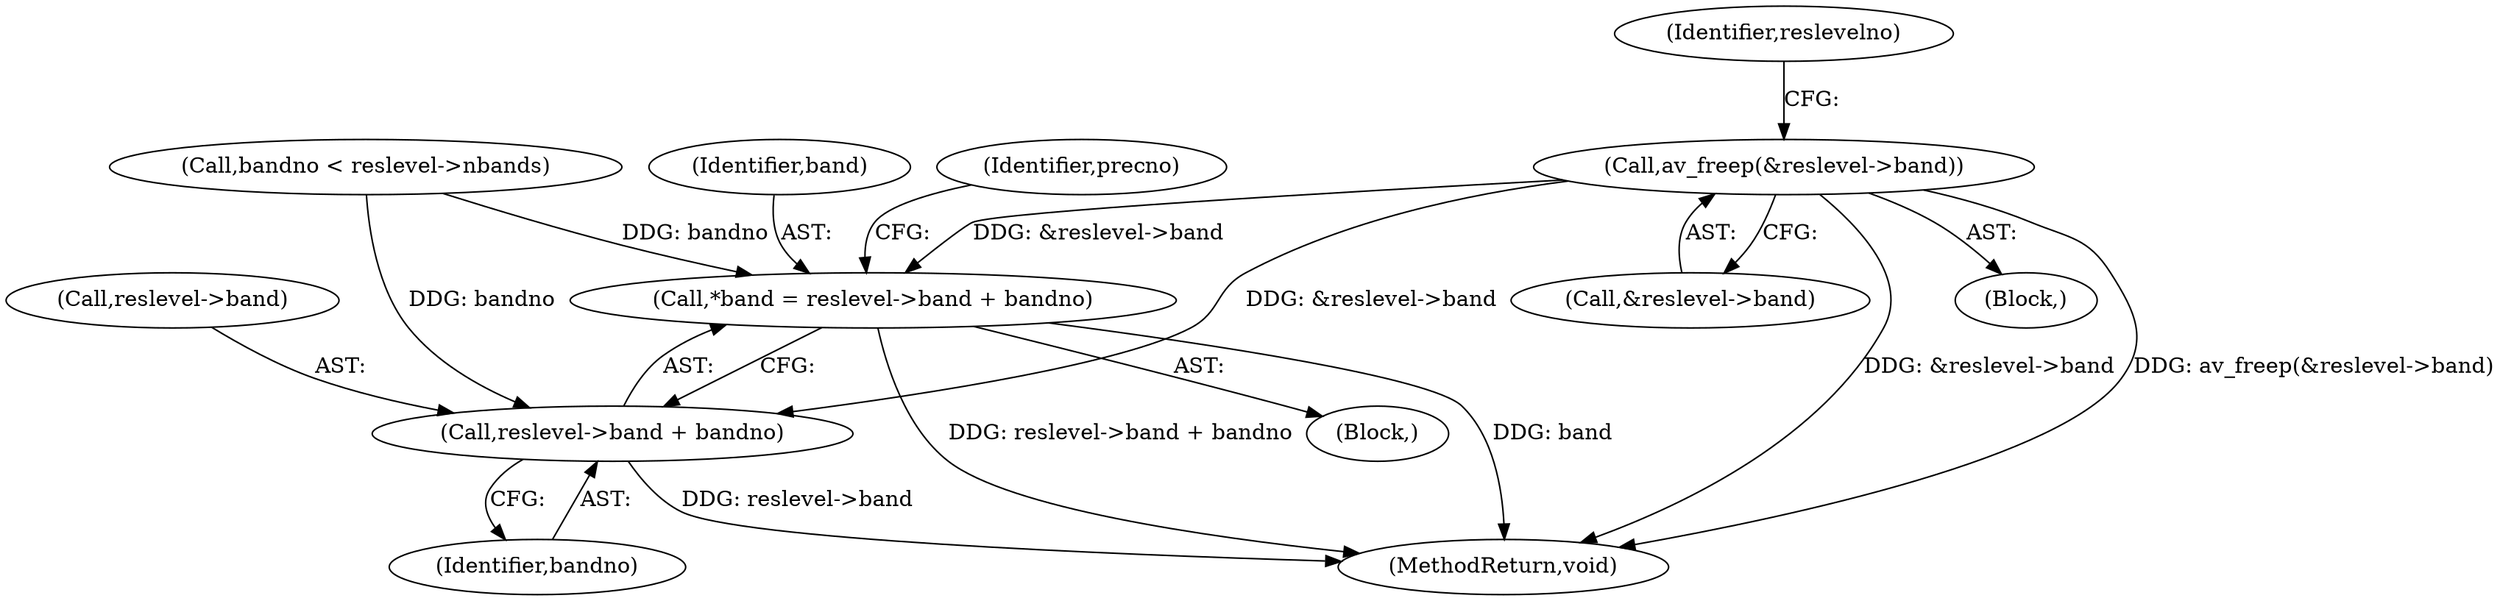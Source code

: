 digraph "0_FFmpeg_912ce9dd2080c5837285a471d750fa311e09b555@API" {
"1000200" [label="(Call,av_freep(&reslevel->band))"];
"1000144" [label="(Call,*band = reslevel->band + bandno)"];
"1000146" [label="(Call,reslevel->band + bandno)"];
"1000144" [label="(Call,*band = reslevel->band + bandno)"];
"1000122" [label="(Block,)"];
"1000150" [label="(Identifier,bandno)"];
"1000200" [label="(Call,av_freep(&reslevel->band))"];
"1000225" [label="(MethodReturn,void)"];
"1000201" [label="(Call,&reslevel->band)"];
"1000135" [label="(Call,bandno < reslevel->nbands)"];
"1000145" [label="(Identifier,band)"];
"1000147" [label="(Call,reslevel->band)"];
"1000142" [label="(Block,)"];
"1000146" [label="(Call,reslevel->band + bandno)"];
"1000153" [label="(Identifier,precno)"];
"1000121" [label="(Identifier,reslevelno)"];
"1000200" -> "1000122"  [label="AST: "];
"1000200" -> "1000201"  [label="CFG: "];
"1000201" -> "1000200"  [label="AST: "];
"1000121" -> "1000200"  [label="CFG: "];
"1000200" -> "1000225"  [label="DDG: &reslevel->band"];
"1000200" -> "1000225"  [label="DDG: av_freep(&reslevel->band)"];
"1000200" -> "1000144"  [label="DDG: &reslevel->band"];
"1000200" -> "1000146"  [label="DDG: &reslevel->band"];
"1000144" -> "1000142"  [label="AST: "];
"1000144" -> "1000146"  [label="CFG: "];
"1000145" -> "1000144"  [label="AST: "];
"1000146" -> "1000144"  [label="AST: "];
"1000153" -> "1000144"  [label="CFG: "];
"1000144" -> "1000225"  [label="DDG: band"];
"1000144" -> "1000225"  [label="DDG: reslevel->band + bandno"];
"1000135" -> "1000144"  [label="DDG: bandno"];
"1000146" -> "1000150"  [label="CFG: "];
"1000147" -> "1000146"  [label="AST: "];
"1000150" -> "1000146"  [label="AST: "];
"1000146" -> "1000225"  [label="DDG: reslevel->band"];
"1000135" -> "1000146"  [label="DDG: bandno"];
}
